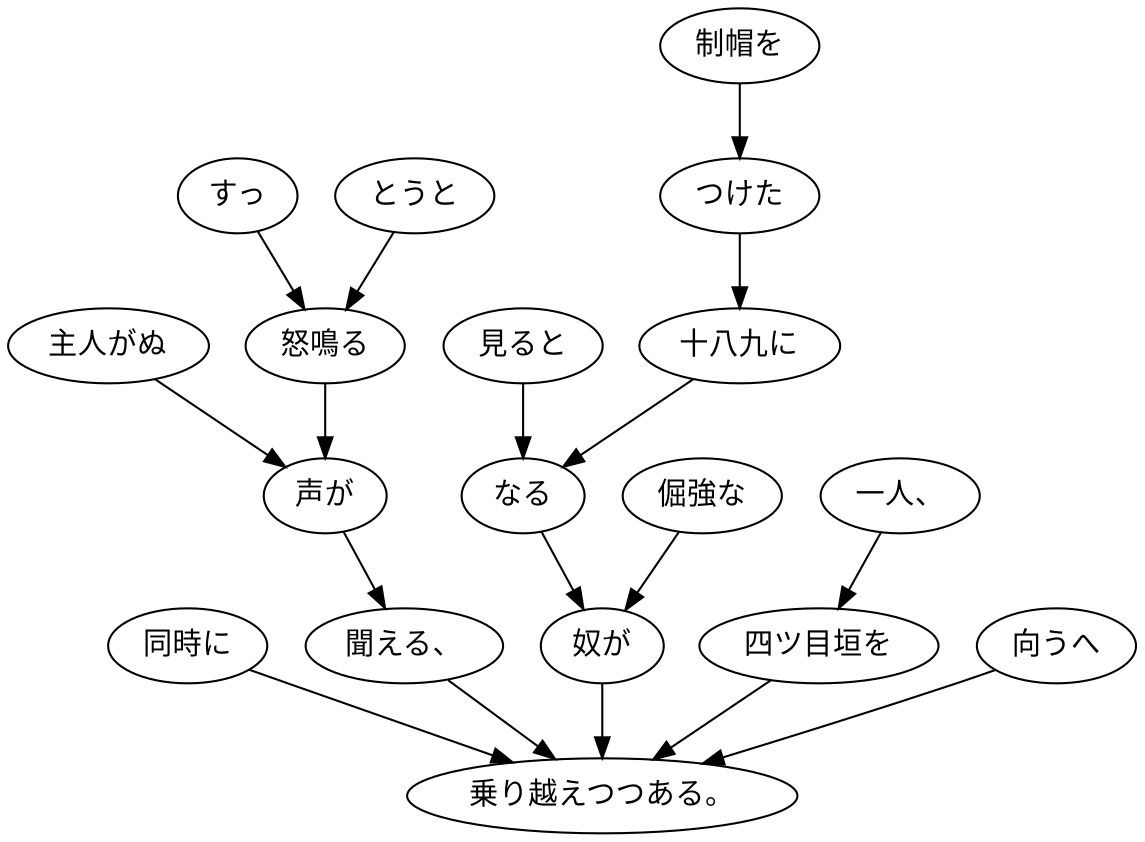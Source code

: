 digraph graph4968 {
	node0 [label="同時に"];
	node1 [label="主人がぬ"];
	node2 [label="すっ"];
	node3 [label="とうと"];
	node4 [label="怒鳴る"];
	node5 [label="声が"];
	node6 [label="聞える、"];
	node7 [label="見ると"];
	node8 [label="制帽を"];
	node9 [label="つけた"];
	node10 [label="十八九に"];
	node11 [label="なる"];
	node12 [label="倔強な"];
	node13 [label="奴が"];
	node14 [label="一人、"];
	node15 [label="四ツ目垣を"];
	node16 [label="向うへ"];
	node17 [label="乗り越えつつある。"];
	node0 -> node17;
	node1 -> node5;
	node2 -> node4;
	node3 -> node4;
	node4 -> node5;
	node5 -> node6;
	node6 -> node17;
	node7 -> node11;
	node8 -> node9;
	node9 -> node10;
	node10 -> node11;
	node11 -> node13;
	node12 -> node13;
	node13 -> node17;
	node14 -> node15;
	node15 -> node17;
	node16 -> node17;
}
